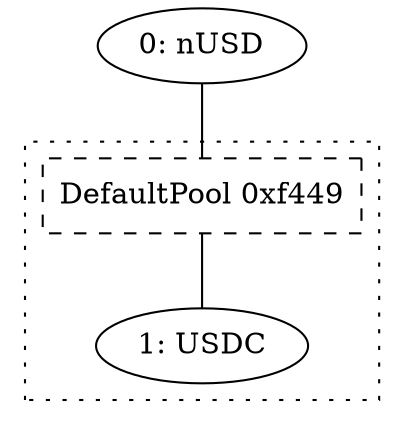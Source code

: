 graph G {
    token0 [label = "0: nUSD";];
    token1 [label = "1: USDC";];
    pool0 [label = "DefaultPool 0xf449";shape = rect;style = dashed;];
    token0 -- pool0;
    subgraph cluster0 {
        style = dotted;
        pool0 -- token1;
        subgraph {
            rank = same;
            edge [style = invis;];
            token1;
        }
    }
}
